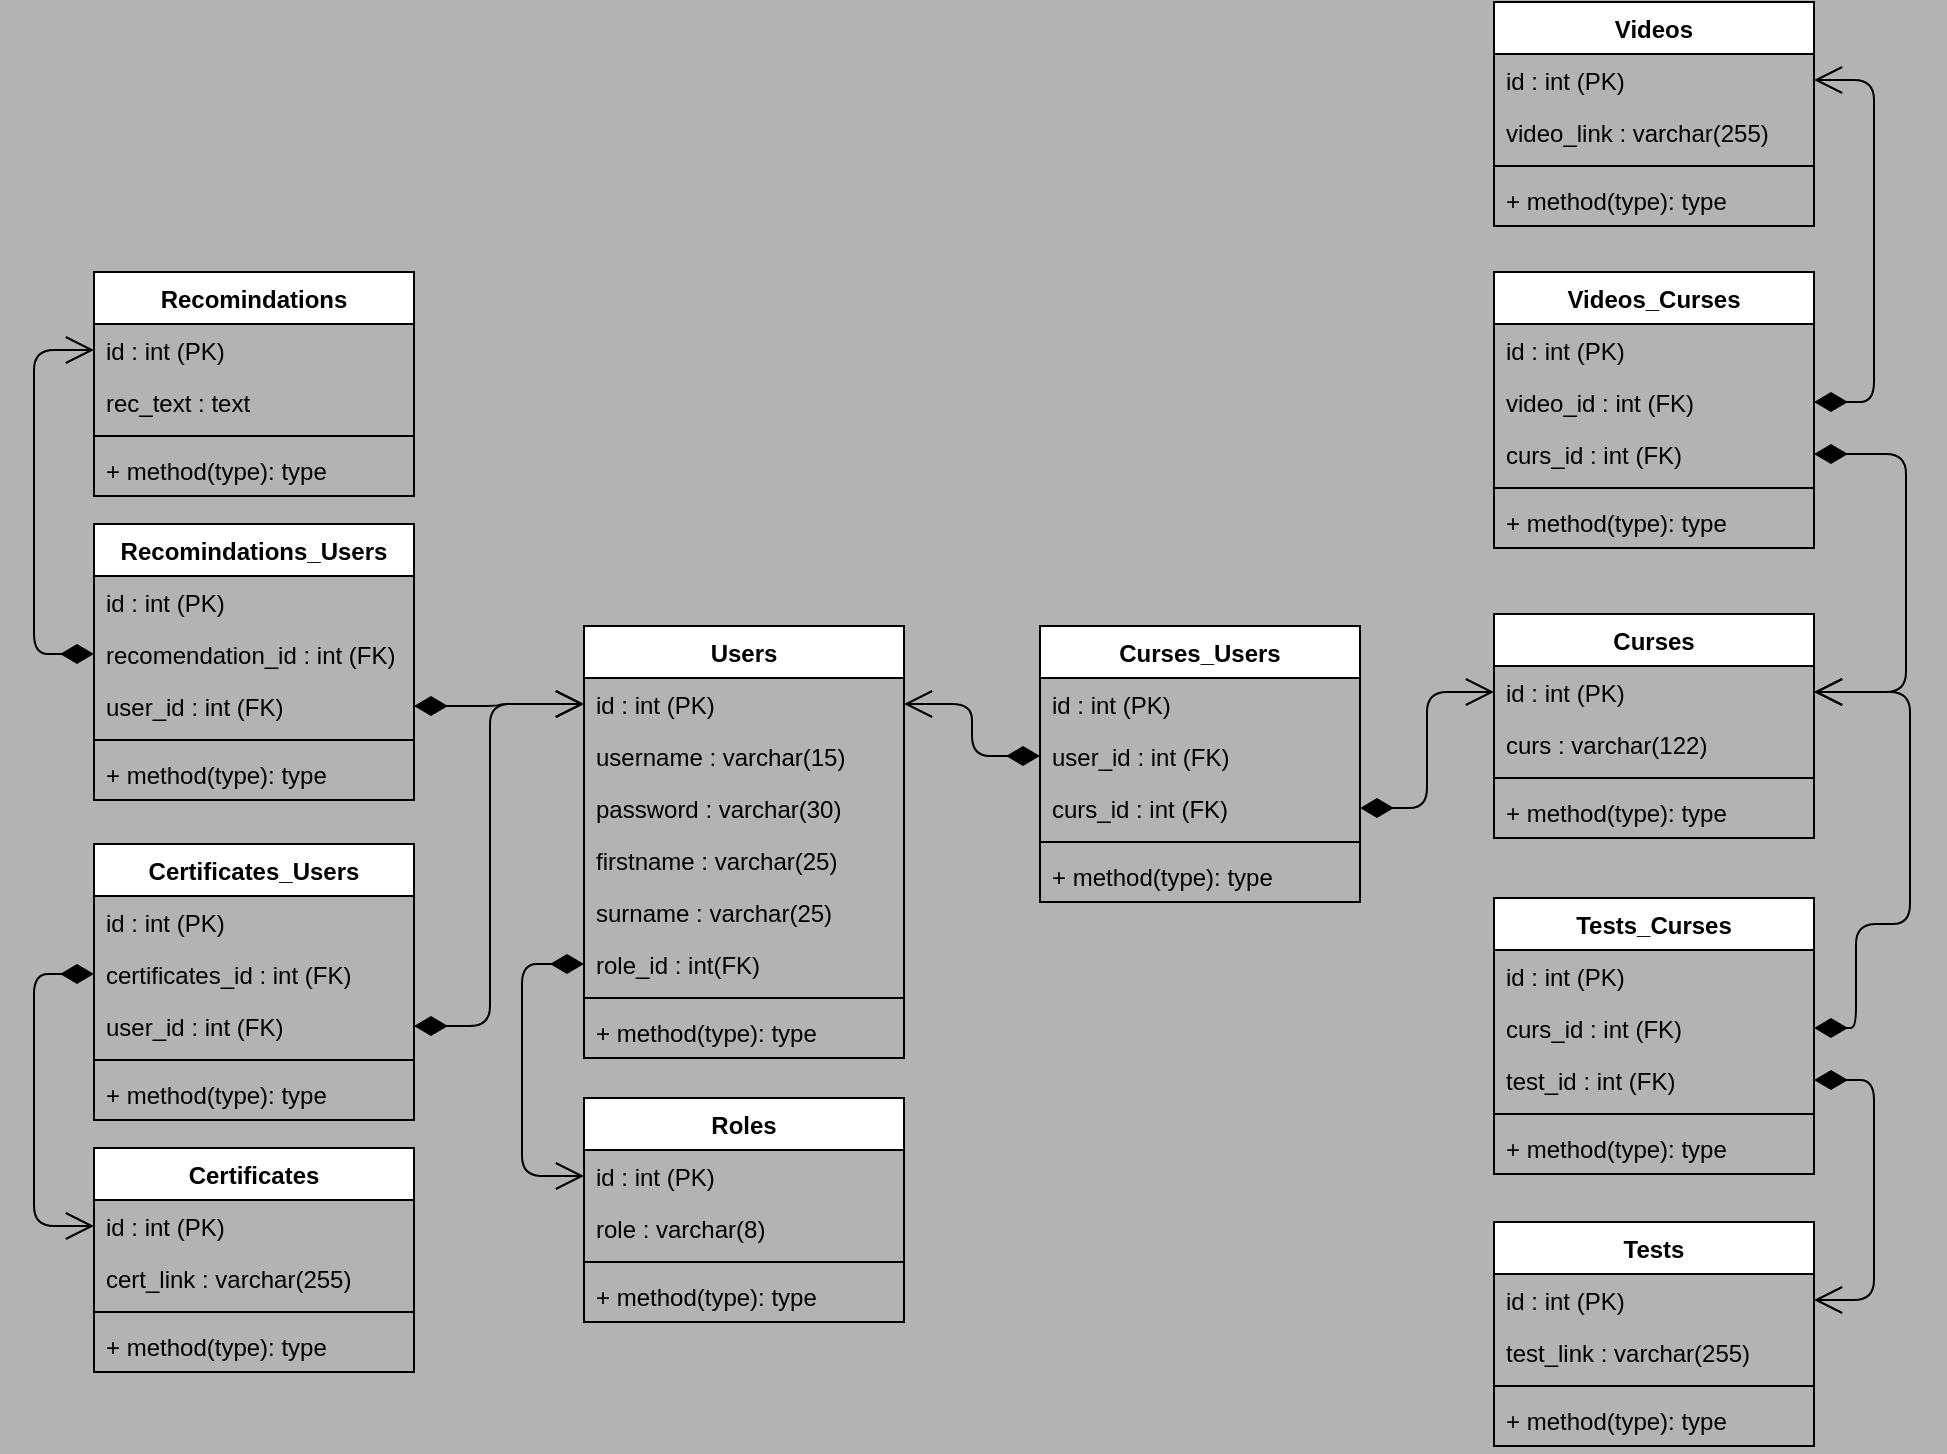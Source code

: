 <mxfile version="15.1.3" type="device"><diagram id="0HWx3JBesI7VA_qYOgjU" name="Страница 1"><mxGraphModel dx="1672" dy="966" grid="0" gridSize="10" guides="1" tooltips="1" connect="1" arrows="1" fold="1" page="1" pageScale="1" pageWidth="1169" pageHeight="827" background="#B3B3B3" math="0" shadow="0"><root><mxCell id="0"/><mxCell id="1" parent="0"/><mxCell id="aV2OzSPxEjzF2nMy3upc-1" value="Users" style="swimlane;fontStyle=1;align=center;verticalAlign=top;childLayout=stackLayout;horizontal=1;startSize=26;horizontalStack=0;resizeParent=1;resizeParentMax=0;resizeLast=0;collapsible=1;marginBottom=0;" parent="1" vertex="1"><mxGeometry x="311" y="349" width="160" height="216" as="geometry"/></mxCell><mxCell id="aV2OzSPxEjzF2nMy3upc-2" value="id : int (PK)" style="text;strokeColor=none;fillColor=none;align=left;verticalAlign=top;spacingLeft=4;spacingRight=4;overflow=hidden;rotatable=0;points=[[0,0.5],[1,0.5]];portConstraint=eastwest;" parent="aV2OzSPxEjzF2nMy3upc-1" vertex="1"><mxGeometry y="26" width="160" height="26" as="geometry"/></mxCell><mxCell id="aV2OzSPxEjzF2nMy3upc-5" value="username : varchar(15)" style="text;strokeColor=none;fillColor=none;align=left;verticalAlign=top;spacingLeft=4;spacingRight=4;overflow=hidden;rotatable=0;points=[[0,0.5],[1,0.5]];portConstraint=eastwest;" parent="aV2OzSPxEjzF2nMy3upc-1" vertex="1"><mxGeometry y="52" width="160" height="26" as="geometry"/></mxCell><mxCell id="aV2OzSPxEjzF2nMy3upc-8" value="password : varchar(30)" style="text;strokeColor=none;fillColor=none;align=left;verticalAlign=top;spacingLeft=4;spacingRight=4;overflow=hidden;rotatable=0;points=[[0,0.5],[1,0.5]];portConstraint=eastwest;" parent="aV2OzSPxEjzF2nMy3upc-1" vertex="1"><mxGeometry y="78" width="160" height="26" as="geometry"/></mxCell><mxCell id="aV2OzSPxEjzF2nMy3upc-6" value="firstname : varchar(25)" style="text;strokeColor=none;fillColor=none;align=left;verticalAlign=top;spacingLeft=4;spacingRight=4;overflow=hidden;rotatable=0;points=[[0,0.5],[1,0.5]];portConstraint=eastwest;" parent="aV2OzSPxEjzF2nMy3upc-1" vertex="1"><mxGeometry y="104" width="160" height="26" as="geometry"/></mxCell><mxCell id="aV2OzSPxEjzF2nMy3upc-7" value="surname : varchar(25)" style="text;strokeColor=none;fillColor=none;align=left;verticalAlign=top;spacingLeft=4;spacingRight=4;overflow=hidden;rotatable=0;points=[[0,0.5],[1,0.5]];portConstraint=eastwest;" parent="aV2OzSPxEjzF2nMy3upc-1" vertex="1"><mxGeometry y="130" width="160" height="26" as="geometry"/></mxCell><mxCell id="aV2OzSPxEjzF2nMy3upc-9" value="role_id : int(FK)" style="text;strokeColor=none;fillColor=none;align=left;verticalAlign=top;spacingLeft=4;spacingRight=4;overflow=hidden;rotatable=0;points=[[0,0.5],[1,0.5]];portConstraint=eastwest;" parent="aV2OzSPxEjzF2nMy3upc-1" vertex="1"><mxGeometry y="156" width="160" height="26" as="geometry"/></mxCell><mxCell id="aV2OzSPxEjzF2nMy3upc-3" value="" style="line;strokeWidth=1;fillColor=none;align=left;verticalAlign=middle;spacingTop=-1;spacingLeft=3;spacingRight=3;rotatable=0;labelPosition=right;points=[];portConstraint=eastwest;" parent="aV2OzSPxEjzF2nMy3upc-1" vertex="1"><mxGeometry y="182" width="160" height="8" as="geometry"/></mxCell><mxCell id="aV2OzSPxEjzF2nMy3upc-4" value="+ method(type): type" style="text;strokeColor=none;fillColor=none;align=left;verticalAlign=top;spacingLeft=4;spacingRight=4;overflow=hidden;rotatable=0;points=[[0,0.5],[1,0.5]];portConstraint=eastwest;" parent="aV2OzSPxEjzF2nMy3upc-1" vertex="1"><mxGeometry y="190" width="160" height="26" as="geometry"/></mxCell><mxCell id="aV2OzSPxEjzF2nMy3upc-10" value="Roles" style="swimlane;fontStyle=1;align=center;verticalAlign=top;childLayout=stackLayout;horizontal=1;startSize=26;horizontalStack=0;resizeParent=1;resizeParentMax=0;resizeLast=0;collapsible=1;marginBottom=0;" parent="1" vertex="1"><mxGeometry x="311" y="585" width="160" height="112" as="geometry"/></mxCell><mxCell id="aV2OzSPxEjzF2nMy3upc-11" value="id : int (PK)" style="text;strokeColor=none;fillColor=none;align=left;verticalAlign=top;spacingLeft=4;spacingRight=4;overflow=hidden;rotatable=0;points=[[0,0.5],[1,0.5]];portConstraint=eastwest;" parent="aV2OzSPxEjzF2nMy3upc-10" vertex="1"><mxGeometry y="26" width="160" height="26" as="geometry"/></mxCell><mxCell id="aV2OzSPxEjzF2nMy3upc-14" value="role : varchar(8)" style="text;strokeColor=none;fillColor=none;align=left;verticalAlign=top;spacingLeft=4;spacingRight=4;overflow=hidden;rotatable=0;points=[[0,0.5],[1,0.5]];portConstraint=eastwest;" parent="aV2OzSPxEjzF2nMy3upc-10" vertex="1"><mxGeometry y="52" width="160" height="26" as="geometry"/></mxCell><mxCell id="aV2OzSPxEjzF2nMy3upc-12" value="" style="line;strokeWidth=1;fillColor=none;align=left;verticalAlign=middle;spacingTop=-1;spacingLeft=3;spacingRight=3;rotatable=0;labelPosition=right;points=[];portConstraint=eastwest;" parent="aV2OzSPxEjzF2nMy3upc-10" vertex="1"><mxGeometry y="78" width="160" height="8" as="geometry"/></mxCell><mxCell id="aV2OzSPxEjzF2nMy3upc-13" value="+ method(type): type" style="text;strokeColor=none;fillColor=none;align=left;verticalAlign=top;spacingLeft=4;spacingRight=4;overflow=hidden;rotatable=0;points=[[0,0.5],[1,0.5]];portConstraint=eastwest;" parent="aV2OzSPxEjzF2nMy3upc-10" vertex="1"><mxGeometry y="86" width="160" height="26" as="geometry"/></mxCell><mxCell id="aV2OzSPxEjzF2nMy3upc-17" value="Videos" style="swimlane;fontStyle=1;align=center;verticalAlign=top;childLayout=stackLayout;horizontal=1;startSize=26;horizontalStack=0;resizeParent=1;resizeParentMax=0;resizeLast=0;collapsible=1;marginBottom=0;" parent="1" vertex="1"><mxGeometry x="766" y="37" width="160" height="112" as="geometry"/></mxCell><mxCell id="aV2OzSPxEjzF2nMy3upc-18" value="id : int (PK)" style="text;strokeColor=none;fillColor=none;align=left;verticalAlign=top;spacingLeft=4;spacingRight=4;overflow=hidden;rotatable=0;points=[[0,0.5],[1,0.5]];portConstraint=eastwest;" parent="aV2OzSPxEjzF2nMy3upc-17" vertex="1"><mxGeometry y="26" width="160" height="26" as="geometry"/></mxCell><mxCell id="aV2OzSPxEjzF2nMy3upc-21" value="video_link : varchar(255)" style="text;strokeColor=none;fillColor=none;align=left;verticalAlign=top;spacingLeft=4;spacingRight=4;overflow=hidden;rotatable=0;points=[[0,0.5],[1,0.5]];portConstraint=eastwest;" parent="aV2OzSPxEjzF2nMy3upc-17" vertex="1"><mxGeometry y="52" width="160" height="26" as="geometry"/></mxCell><mxCell id="aV2OzSPxEjzF2nMy3upc-19" value="" style="line;strokeWidth=1;fillColor=none;align=left;verticalAlign=middle;spacingTop=-1;spacingLeft=3;spacingRight=3;rotatable=0;labelPosition=right;points=[];portConstraint=eastwest;" parent="aV2OzSPxEjzF2nMy3upc-17" vertex="1"><mxGeometry y="78" width="160" height="8" as="geometry"/></mxCell><mxCell id="aV2OzSPxEjzF2nMy3upc-20" value="+ method(type): type" style="text;strokeColor=none;fillColor=none;align=left;verticalAlign=top;spacingLeft=4;spacingRight=4;overflow=hidden;rotatable=0;points=[[0,0.5],[1,0.5]];portConstraint=eastwest;" parent="aV2OzSPxEjzF2nMy3upc-17" vertex="1"><mxGeometry y="86" width="160" height="26" as="geometry"/></mxCell><mxCell id="O5sDJyhN6RNEyPNw2i21-1" value="Tests" style="swimlane;fontStyle=1;align=center;verticalAlign=top;childLayout=stackLayout;horizontal=1;startSize=26;horizontalStack=0;resizeParent=1;resizeParentMax=0;resizeLast=0;collapsible=1;marginBottom=0;" parent="1" vertex="1"><mxGeometry x="766" y="647" width="160" height="112" as="geometry"/></mxCell><mxCell id="O5sDJyhN6RNEyPNw2i21-2" value="id : int (PK)" style="text;strokeColor=none;fillColor=none;align=left;verticalAlign=top;spacingLeft=4;spacingRight=4;overflow=hidden;rotatable=0;points=[[0,0.5],[1,0.5]];portConstraint=eastwest;" parent="O5sDJyhN6RNEyPNw2i21-1" vertex="1"><mxGeometry y="26" width="160" height="26" as="geometry"/></mxCell><mxCell id="O5sDJyhN6RNEyPNw2i21-3" value="test_link : varchar(255)" style="text;strokeColor=none;fillColor=none;align=left;verticalAlign=top;spacingLeft=4;spacingRight=4;overflow=hidden;rotatable=0;points=[[0,0.5],[1,0.5]];portConstraint=eastwest;" parent="O5sDJyhN6RNEyPNw2i21-1" vertex="1"><mxGeometry y="52" width="160" height="26" as="geometry"/></mxCell><mxCell id="O5sDJyhN6RNEyPNw2i21-6" value="" style="line;strokeWidth=1;fillColor=none;align=left;verticalAlign=middle;spacingTop=-1;spacingLeft=3;spacingRight=3;rotatable=0;labelPosition=right;points=[];portConstraint=eastwest;" parent="O5sDJyhN6RNEyPNw2i21-1" vertex="1"><mxGeometry y="78" width="160" height="8" as="geometry"/></mxCell><mxCell id="O5sDJyhN6RNEyPNw2i21-7" value="+ method(type): type" style="text;strokeColor=none;fillColor=none;align=left;verticalAlign=top;spacingLeft=4;spacingRight=4;overflow=hidden;rotatable=0;points=[[0,0.5],[1,0.5]];portConstraint=eastwest;" parent="O5sDJyhN6RNEyPNw2i21-1" vertex="1"><mxGeometry y="86" width="160" height="26" as="geometry"/></mxCell><mxCell id="O5sDJyhN6RNEyPNw2i21-8" value="Certificates" style="swimlane;fontStyle=1;align=center;verticalAlign=top;childLayout=stackLayout;horizontal=1;startSize=26;horizontalStack=0;resizeParent=1;resizeParentMax=0;resizeLast=0;collapsible=1;marginBottom=0;" parent="1" vertex="1"><mxGeometry x="66" y="610" width="160" height="112" as="geometry"/></mxCell><mxCell id="O5sDJyhN6RNEyPNw2i21-9" value="id : int (PK)" style="text;strokeColor=none;fillColor=none;align=left;verticalAlign=top;spacingLeft=4;spacingRight=4;overflow=hidden;rotatable=0;points=[[0,0.5],[1,0.5]];portConstraint=eastwest;" parent="O5sDJyhN6RNEyPNw2i21-8" vertex="1"><mxGeometry y="26" width="160" height="26" as="geometry"/></mxCell><mxCell id="O5sDJyhN6RNEyPNw2i21-10" value="cert_link : varchar(255)" style="text;strokeColor=none;fillColor=none;align=left;verticalAlign=top;spacingLeft=4;spacingRight=4;overflow=hidden;rotatable=0;points=[[0,0.5],[1,0.5]];portConstraint=eastwest;" parent="O5sDJyhN6RNEyPNw2i21-8" vertex="1"><mxGeometry y="52" width="160" height="26" as="geometry"/></mxCell><mxCell id="O5sDJyhN6RNEyPNw2i21-13" value="" style="line;strokeWidth=1;fillColor=none;align=left;verticalAlign=middle;spacingTop=-1;spacingLeft=3;spacingRight=3;rotatable=0;labelPosition=right;points=[];portConstraint=eastwest;" parent="O5sDJyhN6RNEyPNw2i21-8" vertex="1"><mxGeometry y="78" width="160" height="8" as="geometry"/></mxCell><mxCell id="O5sDJyhN6RNEyPNw2i21-14" value="+ method(type): type" style="text;strokeColor=none;fillColor=none;align=left;verticalAlign=top;spacingLeft=4;spacingRight=4;overflow=hidden;rotatable=0;points=[[0,0.5],[1,0.5]];portConstraint=eastwest;" parent="O5sDJyhN6RNEyPNw2i21-8" vertex="1"><mxGeometry y="86" width="160" height="26" as="geometry"/></mxCell><mxCell id="O5sDJyhN6RNEyPNw2i21-15" value="Recomindations_Users" style="swimlane;fontStyle=1;align=center;verticalAlign=top;childLayout=stackLayout;horizontal=1;startSize=26;horizontalStack=0;resizeParent=1;resizeParentMax=0;resizeLast=0;collapsible=1;marginBottom=0;" parent="1" vertex="1"><mxGeometry x="66" y="298" width="160" height="138" as="geometry"/></mxCell><mxCell id="O5sDJyhN6RNEyPNw2i21-16" value="id : int (PK)" style="text;strokeColor=none;fillColor=none;align=left;verticalAlign=top;spacingLeft=4;spacingRight=4;overflow=hidden;rotatable=0;points=[[0,0.5],[1,0.5]];portConstraint=eastwest;" parent="O5sDJyhN6RNEyPNw2i21-15" vertex="1"><mxGeometry y="26" width="160" height="26" as="geometry"/></mxCell><mxCell id="BQmWbd-ntFgmn9uUZBmL-6" value="recomendation_id : int (FK)" style="text;strokeColor=none;fillColor=none;align=left;verticalAlign=top;spacingLeft=4;spacingRight=4;overflow=hidden;rotatable=0;points=[[0,0.5],[1,0.5]];portConstraint=eastwest;" vertex="1" parent="O5sDJyhN6RNEyPNw2i21-15"><mxGeometry y="52" width="160" height="26" as="geometry"/></mxCell><mxCell id="Lmj8LmVgzTrJhy5ALzuP-31" value="user_id : int (FK)" style="text;strokeColor=none;fillColor=none;align=left;verticalAlign=top;spacingLeft=4;spacingRight=4;overflow=hidden;rotatable=0;points=[[0,0.5],[1,0.5]];portConstraint=eastwest;" parent="O5sDJyhN6RNEyPNw2i21-15" vertex="1"><mxGeometry y="78" width="160" height="26" as="geometry"/></mxCell><mxCell id="O5sDJyhN6RNEyPNw2i21-20" value="" style="line;strokeWidth=1;fillColor=none;align=left;verticalAlign=middle;spacingTop=-1;spacingLeft=3;spacingRight=3;rotatable=0;labelPosition=right;points=[];portConstraint=eastwest;" parent="O5sDJyhN6RNEyPNw2i21-15" vertex="1"><mxGeometry y="104" width="160" height="8" as="geometry"/></mxCell><mxCell id="O5sDJyhN6RNEyPNw2i21-21" value="+ method(type): type" style="text;strokeColor=none;fillColor=none;align=left;verticalAlign=top;spacingLeft=4;spacingRight=4;overflow=hidden;rotatable=0;points=[[0,0.5],[1,0.5]];portConstraint=eastwest;" parent="O5sDJyhN6RNEyPNw2i21-15" vertex="1"><mxGeometry y="112" width="160" height="26" as="geometry"/></mxCell><mxCell id="O5sDJyhN6RNEyPNw2i21-26" value="" style="endArrow=open;html=1;endSize=12;startArrow=diamondThin;startSize=14;startFill=1;edgeStyle=orthogonalEdgeStyle;align=left;verticalAlign=bottom;entryX=0;entryY=0.5;entryDx=0;entryDy=0;exitX=0;exitY=0.5;exitDx=0;exitDy=0;" parent="1" source="aV2OzSPxEjzF2nMy3upc-9" target="aV2OzSPxEjzF2nMy3upc-11" edge="1"><mxGeometry x="-0.201" y="45" relative="1" as="geometry"><mxPoint x="207" y="429" as="sourcePoint"/><mxPoint x="772" y="518" as="targetPoint"/><Array as="points"><mxPoint x="280" y="518"/><mxPoint x="280" y="624"/></Array><mxPoint as="offset"/></mxGeometry></mxCell><mxCell id="Lmj8LmVgzTrJhy5ALzuP-5" value="Videos_Curses" style="swimlane;fontStyle=1;align=center;verticalAlign=top;childLayout=stackLayout;horizontal=1;startSize=26;horizontalStack=0;resizeParent=1;resizeParentMax=0;resizeLast=0;collapsible=1;marginBottom=0;" parent="1" vertex="1"><mxGeometry x="766" y="172" width="160" height="138" as="geometry"/></mxCell><mxCell id="Lmj8LmVgzTrJhy5ALzuP-6" value="id : int (PK)" style="text;strokeColor=none;fillColor=none;align=left;verticalAlign=top;spacingLeft=4;spacingRight=4;overflow=hidden;rotatable=0;points=[[0,0.5],[1,0.5]];portConstraint=eastwest;" parent="Lmj8LmVgzTrJhy5ALzuP-5" vertex="1"><mxGeometry y="26" width="160" height="26" as="geometry"/></mxCell><mxCell id="Lmj8LmVgzTrJhy5ALzuP-12" value="video_id : int (FK)" style="text;strokeColor=none;fillColor=none;align=left;verticalAlign=top;spacingLeft=4;spacingRight=4;overflow=hidden;rotatable=0;points=[[0,0.5],[1,0.5]];portConstraint=eastwest;" parent="Lmj8LmVgzTrJhy5ALzuP-5" vertex="1"><mxGeometry y="52" width="160" height="26" as="geometry"/></mxCell><mxCell id="Lmj8LmVgzTrJhy5ALzuP-10" value="curs_id : int (FK)" style="text;strokeColor=none;fillColor=none;align=left;verticalAlign=top;spacingLeft=4;spacingRight=4;overflow=hidden;rotatable=0;points=[[0,0.5],[1,0.5]];portConstraint=eastwest;" parent="Lmj8LmVgzTrJhy5ALzuP-5" vertex="1"><mxGeometry y="78" width="160" height="26" as="geometry"/></mxCell><mxCell id="Lmj8LmVgzTrJhy5ALzuP-8" value="" style="line;strokeWidth=1;fillColor=none;align=left;verticalAlign=middle;spacingTop=-1;spacingLeft=3;spacingRight=3;rotatable=0;labelPosition=right;points=[];portConstraint=eastwest;" parent="Lmj8LmVgzTrJhy5ALzuP-5" vertex="1"><mxGeometry y="104" width="160" height="8" as="geometry"/></mxCell><mxCell id="Lmj8LmVgzTrJhy5ALzuP-9" value="+ method(type): type" style="text;strokeColor=none;fillColor=none;align=left;verticalAlign=top;spacingLeft=4;spacingRight=4;overflow=hidden;rotatable=0;points=[[0,0.5],[1,0.5]];portConstraint=eastwest;" parent="Lmj8LmVgzTrJhy5ALzuP-5" vertex="1"><mxGeometry y="112" width="160" height="26" as="geometry"/></mxCell><mxCell id="Lmj8LmVgzTrJhy5ALzuP-13" value="Tests_Curses" style="swimlane;fontStyle=1;align=center;verticalAlign=top;childLayout=stackLayout;horizontal=1;startSize=26;horizontalStack=0;resizeParent=1;resizeParentMax=0;resizeLast=0;collapsible=1;marginBottom=0;" parent="1" vertex="1"><mxGeometry x="766" y="485" width="160" height="138" as="geometry"/></mxCell><mxCell id="Lmj8LmVgzTrJhy5ALzuP-14" value="id : int (PK)" style="text;strokeColor=none;fillColor=none;align=left;verticalAlign=top;spacingLeft=4;spacingRight=4;overflow=hidden;rotatable=0;points=[[0,0.5],[1,0.5]];portConstraint=eastwest;" parent="Lmj8LmVgzTrJhy5ALzuP-13" vertex="1"><mxGeometry y="26" width="160" height="26" as="geometry"/></mxCell><mxCell id="Lmj8LmVgzTrJhy5ALzuP-15" value="curs_id : int (FK)" style="text;strokeColor=none;fillColor=none;align=left;verticalAlign=top;spacingLeft=4;spacingRight=4;overflow=hidden;rotatable=0;points=[[0,0.5],[1,0.5]];portConstraint=eastwest;" parent="Lmj8LmVgzTrJhy5ALzuP-13" vertex="1"><mxGeometry y="52" width="160" height="26" as="geometry"/></mxCell><mxCell id="Lmj8LmVgzTrJhy5ALzuP-16" value="test_id : int (FK)" style="text;strokeColor=none;fillColor=none;align=left;verticalAlign=top;spacingLeft=4;spacingRight=4;overflow=hidden;rotatable=0;points=[[0,0.5],[1,0.5]];portConstraint=eastwest;" parent="Lmj8LmVgzTrJhy5ALzuP-13" vertex="1"><mxGeometry y="78" width="160" height="26" as="geometry"/></mxCell><mxCell id="Lmj8LmVgzTrJhy5ALzuP-17" value="" style="line;strokeWidth=1;fillColor=none;align=left;verticalAlign=middle;spacingTop=-1;spacingLeft=3;spacingRight=3;rotatable=0;labelPosition=right;points=[];portConstraint=eastwest;" parent="Lmj8LmVgzTrJhy5ALzuP-13" vertex="1"><mxGeometry y="104" width="160" height="8" as="geometry"/></mxCell><mxCell id="Lmj8LmVgzTrJhy5ALzuP-18" value="+ method(type): type" style="text;strokeColor=none;fillColor=none;align=left;verticalAlign=top;spacingLeft=4;spacingRight=4;overflow=hidden;rotatable=0;points=[[0,0.5],[1,0.5]];portConstraint=eastwest;" parent="Lmj8LmVgzTrJhy5ALzuP-13" vertex="1"><mxGeometry y="112" width="160" height="26" as="geometry"/></mxCell><mxCell id="Lmj8LmVgzTrJhy5ALzuP-19" value="Certificates_Users" style="swimlane;fontStyle=1;align=center;verticalAlign=top;childLayout=stackLayout;horizontal=1;startSize=26;horizontalStack=0;resizeParent=1;resizeParentMax=0;resizeLast=0;collapsible=1;marginBottom=0;" parent="1" vertex="1"><mxGeometry x="66" y="458" width="160" height="138" as="geometry"/></mxCell><mxCell id="Lmj8LmVgzTrJhy5ALzuP-20" value="id : int (PK)" style="text;strokeColor=none;fillColor=none;align=left;verticalAlign=top;spacingLeft=4;spacingRight=4;overflow=hidden;rotatable=0;points=[[0,0.5],[1,0.5]];portConstraint=eastwest;" parent="Lmj8LmVgzTrJhy5ALzuP-19" vertex="1"><mxGeometry y="26" width="160" height="26" as="geometry"/></mxCell><mxCell id="Lmj8LmVgzTrJhy5ALzuP-22" value="certificates_id : int (FK)" style="text;strokeColor=none;fillColor=none;align=left;verticalAlign=top;spacingLeft=4;spacingRight=4;overflow=hidden;rotatable=0;points=[[0,0.5],[1,0.5]];portConstraint=eastwest;" parent="Lmj8LmVgzTrJhy5ALzuP-19" vertex="1"><mxGeometry y="52" width="160" height="26" as="geometry"/></mxCell><mxCell id="Lmj8LmVgzTrJhy5ALzuP-21" value="user_id : int (FK)" style="text;strokeColor=none;fillColor=none;align=left;verticalAlign=top;spacingLeft=4;spacingRight=4;overflow=hidden;rotatable=0;points=[[0,0.5],[1,0.5]];portConstraint=eastwest;" parent="Lmj8LmVgzTrJhy5ALzuP-19" vertex="1"><mxGeometry y="78" width="160" height="26" as="geometry"/></mxCell><mxCell id="Lmj8LmVgzTrJhy5ALzuP-23" value="" style="line;strokeWidth=1;fillColor=none;align=left;verticalAlign=middle;spacingTop=-1;spacingLeft=3;spacingRight=3;rotatable=0;labelPosition=right;points=[];portConstraint=eastwest;" parent="Lmj8LmVgzTrJhy5ALzuP-19" vertex="1"><mxGeometry y="104" width="160" height="8" as="geometry"/></mxCell><mxCell id="Lmj8LmVgzTrJhy5ALzuP-24" value="+ method(type): type" style="text;strokeColor=none;fillColor=none;align=left;verticalAlign=top;spacingLeft=4;spacingRight=4;overflow=hidden;rotatable=0;points=[[0,0.5],[1,0.5]];portConstraint=eastwest;" parent="Lmj8LmVgzTrJhy5ALzuP-19" vertex="1"><mxGeometry y="112" width="160" height="26" as="geometry"/></mxCell><mxCell id="Lmj8LmVgzTrJhy5ALzuP-32" value="" style="endArrow=open;html=1;endSize=12;startArrow=diamondThin;startSize=14;startFill=1;edgeStyle=orthogonalEdgeStyle;align=left;verticalAlign=bottom;entryX=0;entryY=0.5;entryDx=0;entryDy=0;exitX=1;exitY=0.5;exitDx=0;exitDy=0;" parent="1" source="Lmj8LmVgzTrJhy5ALzuP-31" target="aV2OzSPxEjzF2nMy3upc-2" edge="1"><mxGeometry x="-0.201" y="45" relative="1" as="geometry"><mxPoint x="250" y="425" as="sourcePoint"/><mxPoint x="232" y="349" as="targetPoint"/><Array as="points"/><mxPoint as="offset"/></mxGeometry></mxCell><mxCell id="Lmj8LmVgzTrJhy5ALzuP-33" style="edgeStyle=orthogonalEdgeStyle;rounded=1;orthogonalLoop=1;jettySize=auto;html=1;exitX=1;exitY=0.5;exitDx=0;exitDy=0;startArrow=diamondThin;startFill=1;endSize=12;startSize=14;endArrow=open;endFill=0;entryX=1;entryY=0.5;entryDx=0;entryDy=0;" parent="1" source="Lmj8LmVgzTrJhy5ALzuP-10" target="BQmWbd-ntFgmn9uUZBmL-10" edge="1"><mxGeometry relative="1" as="geometry"><Array as="points"><mxPoint x="972" y="263"/><mxPoint x="972" y="382"/></Array><mxPoint x="803" y="400" as="targetPoint"/></mxGeometry></mxCell><mxCell id="Lmj8LmVgzTrJhy5ALzuP-34" style="edgeStyle=orthogonalEdgeStyle;rounded=1;orthogonalLoop=1;jettySize=auto;html=1;startArrow=diamondThin;startFill=1;endArrow=open;endFill=0;startSize=14;endSize=12;exitX=1;exitY=0.5;exitDx=0;exitDy=0;entryX=1;entryY=0.5;entryDx=0;entryDy=0;" parent="1" source="Lmj8LmVgzTrJhy5ALzuP-12" target="aV2OzSPxEjzF2nMy3upc-18" edge="1"><mxGeometry relative="1" as="geometry"><mxPoint x="1037" y="263" as="sourcePoint"/><mxPoint x="997" y="70" as="targetPoint"/><Array as="points"><mxPoint x="956" y="237"/><mxPoint x="956" y="76"/></Array></mxGeometry></mxCell><mxCell id="Lmj8LmVgzTrJhy5ALzuP-35" style="edgeStyle=orthogonalEdgeStyle;rounded=1;orthogonalLoop=1;jettySize=auto;html=1;exitX=1;exitY=0.5;exitDx=0;exitDy=0;startArrow=diamondThin;startFill=1;endArrow=open;endFill=0;startSize=14;endSize=12;entryX=1;entryY=0.5;entryDx=0;entryDy=0;" parent="1" source="Lmj8LmVgzTrJhy5ALzuP-15" target="BQmWbd-ntFgmn9uUZBmL-10" edge="1"><mxGeometry relative="1" as="geometry"><mxPoint x="760" y="422" as="targetPoint"/><Array as="points"><mxPoint x="947" y="550"/><mxPoint x="947" y="498"/><mxPoint x="974" y="498"/><mxPoint x="974" y="382"/></Array></mxGeometry></mxCell><mxCell id="Lmj8LmVgzTrJhy5ALzuP-36" style="edgeStyle=orthogonalEdgeStyle;rounded=1;orthogonalLoop=1;jettySize=auto;html=1;startArrow=diamondThin;startFill=1;endArrow=open;endFill=0;startSize=14;endSize=12;entryX=0;entryY=0.5;entryDx=0;entryDy=0;exitX=1;exitY=0.5;exitDx=0;exitDy=0;" parent="1" source="Lmj8LmVgzTrJhy5ALzuP-21" target="aV2OzSPxEjzF2nMy3upc-2" edge="1"><mxGeometry relative="1" as="geometry"><Array as="points"><mxPoint x="264" y="549"/><mxPoint x="264" y="388"/></Array></mxGeometry></mxCell><mxCell id="Lmj8LmVgzTrJhy5ALzuP-37" style="edgeStyle=orthogonalEdgeStyle;rounded=1;orthogonalLoop=1;jettySize=auto;html=1;startArrow=diamondThin;startFill=1;endArrow=open;endFill=0;startSize=14;endSize=12;entryX=0;entryY=0.5;entryDx=0;entryDy=0;" parent="1" source="Lmj8LmVgzTrJhy5ALzuP-22" target="O5sDJyhN6RNEyPNw2i21-9" edge="1"><mxGeometry relative="1" as="geometry"/></mxCell><mxCell id="Lmj8LmVgzTrJhy5ALzuP-38" style="edgeStyle=orthogonalEdgeStyle;rounded=1;orthogonalLoop=1;jettySize=auto;html=1;exitX=1;exitY=0.5;exitDx=0;exitDy=0;startArrow=diamondThin;startFill=1;endArrow=open;endFill=0;startSize=14;endSize=12;" parent="1" source="Lmj8LmVgzTrJhy5ALzuP-16" target="O5sDJyhN6RNEyPNw2i21-2" edge="1"><mxGeometry relative="1" as="geometry"/></mxCell><mxCell id="BQmWbd-ntFgmn9uUZBmL-1" value="Recomindations" style="swimlane;fontStyle=1;align=center;verticalAlign=top;childLayout=stackLayout;horizontal=1;startSize=26;horizontalStack=0;resizeParent=1;resizeParentMax=0;resizeLast=0;collapsible=1;marginBottom=0;" vertex="1" parent="1"><mxGeometry x="66" y="172" width="160" height="112" as="geometry"/></mxCell><mxCell id="BQmWbd-ntFgmn9uUZBmL-2" value="id : int (PK)" style="text;strokeColor=none;fillColor=none;align=left;verticalAlign=top;spacingLeft=4;spacingRight=4;overflow=hidden;rotatable=0;points=[[0,0.5],[1,0.5]];portConstraint=eastwest;" vertex="1" parent="BQmWbd-ntFgmn9uUZBmL-1"><mxGeometry y="26" width="160" height="26" as="geometry"/></mxCell><mxCell id="BQmWbd-ntFgmn9uUZBmL-3" value="rec_text : text" style="text;strokeColor=none;fillColor=none;align=left;verticalAlign=top;spacingLeft=4;spacingRight=4;overflow=hidden;rotatable=0;points=[[0,0.5],[1,0.5]];portConstraint=eastwest;" vertex="1" parent="BQmWbd-ntFgmn9uUZBmL-1"><mxGeometry y="52" width="160" height="26" as="geometry"/></mxCell><mxCell id="BQmWbd-ntFgmn9uUZBmL-4" value="" style="line;strokeWidth=1;fillColor=none;align=left;verticalAlign=middle;spacingTop=-1;spacingLeft=3;spacingRight=3;rotatable=0;labelPosition=right;points=[];portConstraint=eastwest;" vertex="1" parent="BQmWbd-ntFgmn9uUZBmL-1"><mxGeometry y="78" width="160" height="8" as="geometry"/></mxCell><mxCell id="BQmWbd-ntFgmn9uUZBmL-5" value="+ method(type): type" style="text;strokeColor=none;fillColor=none;align=left;verticalAlign=top;spacingLeft=4;spacingRight=4;overflow=hidden;rotatable=0;points=[[0,0.5],[1,0.5]];portConstraint=eastwest;" vertex="1" parent="BQmWbd-ntFgmn9uUZBmL-1"><mxGeometry y="86" width="160" height="26" as="geometry"/></mxCell><mxCell id="BQmWbd-ntFgmn9uUZBmL-8" style="edgeStyle=orthogonalEdgeStyle;rounded=1;orthogonalLoop=1;jettySize=auto;html=1;entryX=0;entryY=0.5;entryDx=0;entryDy=0;align=left;verticalAlign=bottom;endArrow=open;endSize=12;startFill=1;startArrow=diamondThin;startSize=14;" edge="1" parent="1" source="BQmWbd-ntFgmn9uUZBmL-6" target="BQmWbd-ntFgmn9uUZBmL-2"><mxGeometry relative="1" as="geometry"/></mxCell><mxCell id="BQmWbd-ntFgmn9uUZBmL-9" value="Curses" style="swimlane;fontStyle=1;align=center;verticalAlign=top;childLayout=stackLayout;horizontal=1;startSize=26;horizontalStack=0;resizeParent=1;resizeParentMax=0;resizeLast=0;collapsible=1;marginBottom=0;" vertex="1" parent="1"><mxGeometry x="766" y="343" width="160" height="112" as="geometry"/></mxCell><mxCell id="BQmWbd-ntFgmn9uUZBmL-10" value="id : int (PK)" style="text;strokeColor=none;fillColor=none;align=left;verticalAlign=top;spacingLeft=4;spacingRight=4;overflow=hidden;rotatable=0;points=[[0,0.5],[1,0.5]];portConstraint=eastwest;" vertex="1" parent="BQmWbd-ntFgmn9uUZBmL-9"><mxGeometry y="26" width="160" height="26" as="geometry"/></mxCell><mxCell id="BQmWbd-ntFgmn9uUZBmL-13" value="curs : varchar(122)" style="text;strokeColor=none;fillColor=none;align=left;verticalAlign=top;spacingLeft=4;spacingRight=4;overflow=hidden;rotatable=0;points=[[0,0.5],[1,0.5]];portConstraint=eastwest;" vertex="1" parent="BQmWbd-ntFgmn9uUZBmL-9"><mxGeometry y="52" width="160" height="26" as="geometry"/></mxCell><mxCell id="BQmWbd-ntFgmn9uUZBmL-11" value="" style="line;strokeWidth=1;fillColor=none;align=left;verticalAlign=middle;spacingTop=-1;spacingLeft=3;spacingRight=3;rotatable=0;labelPosition=right;points=[];portConstraint=eastwest;" vertex="1" parent="BQmWbd-ntFgmn9uUZBmL-9"><mxGeometry y="78" width="160" height="8" as="geometry"/></mxCell><mxCell id="BQmWbd-ntFgmn9uUZBmL-12" value="+ method(type): type" style="text;strokeColor=none;fillColor=none;align=left;verticalAlign=top;spacingLeft=4;spacingRight=4;overflow=hidden;rotatable=0;points=[[0,0.5],[1,0.5]];portConstraint=eastwest;" vertex="1" parent="BQmWbd-ntFgmn9uUZBmL-9"><mxGeometry y="86" width="160" height="26" as="geometry"/></mxCell><mxCell id="BQmWbd-ntFgmn9uUZBmL-14" value="Curses_Users" style="swimlane;fontStyle=1;align=center;verticalAlign=top;childLayout=stackLayout;horizontal=1;startSize=26;horizontalStack=0;resizeParent=1;resizeParentMax=0;resizeLast=0;collapsible=1;marginBottom=0;" vertex="1" parent="1"><mxGeometry x="539" y="349" width="160" height="138" as="geometry"/></mxCell><mxCell id="BQmWbd-ntFgmn9uUZBmL-15" value="id : int (PK)" style="text;strokeColor=none;fillColor=none;align=left;verticalAlign=top;spacingLeft=4;spacingRight=4;overflow=hidden;rotatable=0;points=[[0,0.5],[1,0.5]];portConstraint=eastwest;" vertex="1" parent="BQmWbd-ntFgmn9uUZBmL-14"><mxGeometry y="26" width="160" height="26" as="geometry"/></mxCell><mxCell id="BQmWbd-ntFgmn9uUZBmL-16" value="user_id : int (FK)" style="text;strokeColor=none;fillColor=none;align=left;verticalAlign=top;spacingLeft=4;spacingRight=4;overflow=hidden;rotatable=0;points=[[0,0.5],[1,0.5]];portConstraint=eastwest;" vertex="1" parent="BQmWbd-ntFgmn9uUZBmL-14"><mxGeometry y="52" width="160" height="26" as="geometry"/></mxCell><mxCell id="BQmWbd-ntFgmn9uUZBmL-20" value="curs_id : int (FK)" style="text;strokeColor=none;fillColor=none;align=left;verticalAlign=top;spacingLeft=4;spacingRight=4;overflow=hidden;rotatable=0;points=[[0,0.5],[1,0.5]];portConstraint=eastwest;" vertex="1" parent="BQmWbd-ntFgmn9uUZBmL-14"><mxGeometry y="78" width="160" height="26" as="geometry"/></mxCell><mxCell id="BQmWbd-ntFgmn9uUZBmL-17" value="" style="line;strokeWidth=1;fillColor=none;align=left;verticalAlign=middle;spacingTop=-1;spacingLeft=3;spacingRight=3;rotatable=0;labelPosition=right;points=[];portConstraint=eastwest;" vertex="1" parent="BQmWbd-ntFgmn9uUZBmL-14"><mxGeometry y="104" width="160" height="8" as="geometry"/></mxCell><mxCell id="BQmWbd-ntFgmn9uUZBmL-18" value="+ method(type): type" style="text;strokeColor=none;fillColor=none;align=left;verticalAlign=top;spacingLeft=4;spacingRight=4;overflow=hidden;rotatable=0;points=[[0,0.5],[1,0.5]];portConstraint=eastwest;" vertex="1" parent="BQmWbd-ntFgmn9uUZBmL-14"><mxGeometry y="112" width="160" height="26" as="geometry"/></mxCell><mxCell id="BQmWbd-ntFgmn9uUZBmL-21" style="edgeStyle=orthogonalEdgeStyle;orthogonalLoop=1;jettySize=auto;html=1;exitX=0;exitY=0.5;exitDx=0;exitDy=0;entryX=1;entryY=0.5;entryDx=0;entryDy=0;startArrow=diamondThin;startFill=1;endArrow=open;startSize=14;endSize=12;align=left;verticalAlign=bottom;" edge="1" parent="1" source="BQmWbd-ntFgmn9uUZBmL-16" target="aV2OzSPxEjzF2nMy3upc-2"><mxGeometry relative="1" as="geometry"/></mxCell><mxCell id="BQmWbd-ntFgmn9uUZBmL-22" style="edgeStyle=orthogonalEdgeStyle;orthogonalLoop=1;jettySize=auto;html=1;exitX=1;exitY=0.5;exitDx=0;exitDy=0;entryX=0;entryY=0.5;entryDx=0;entryDy=0;startArrow=diamondThin;startFill=1;endArrow=open;startSize=14;endSize=12;align=left;verticalAlign=bottom;" edge="1" parent="1" source="BQmWbd-ntFgmn9uUZBmL-20" target="BQmWbd-ntFgmn9uUZBmL-10"><mxGeometry relative="1" as="geometry"/></mxCell></root></mxGraphModel></diagram></mxfile>